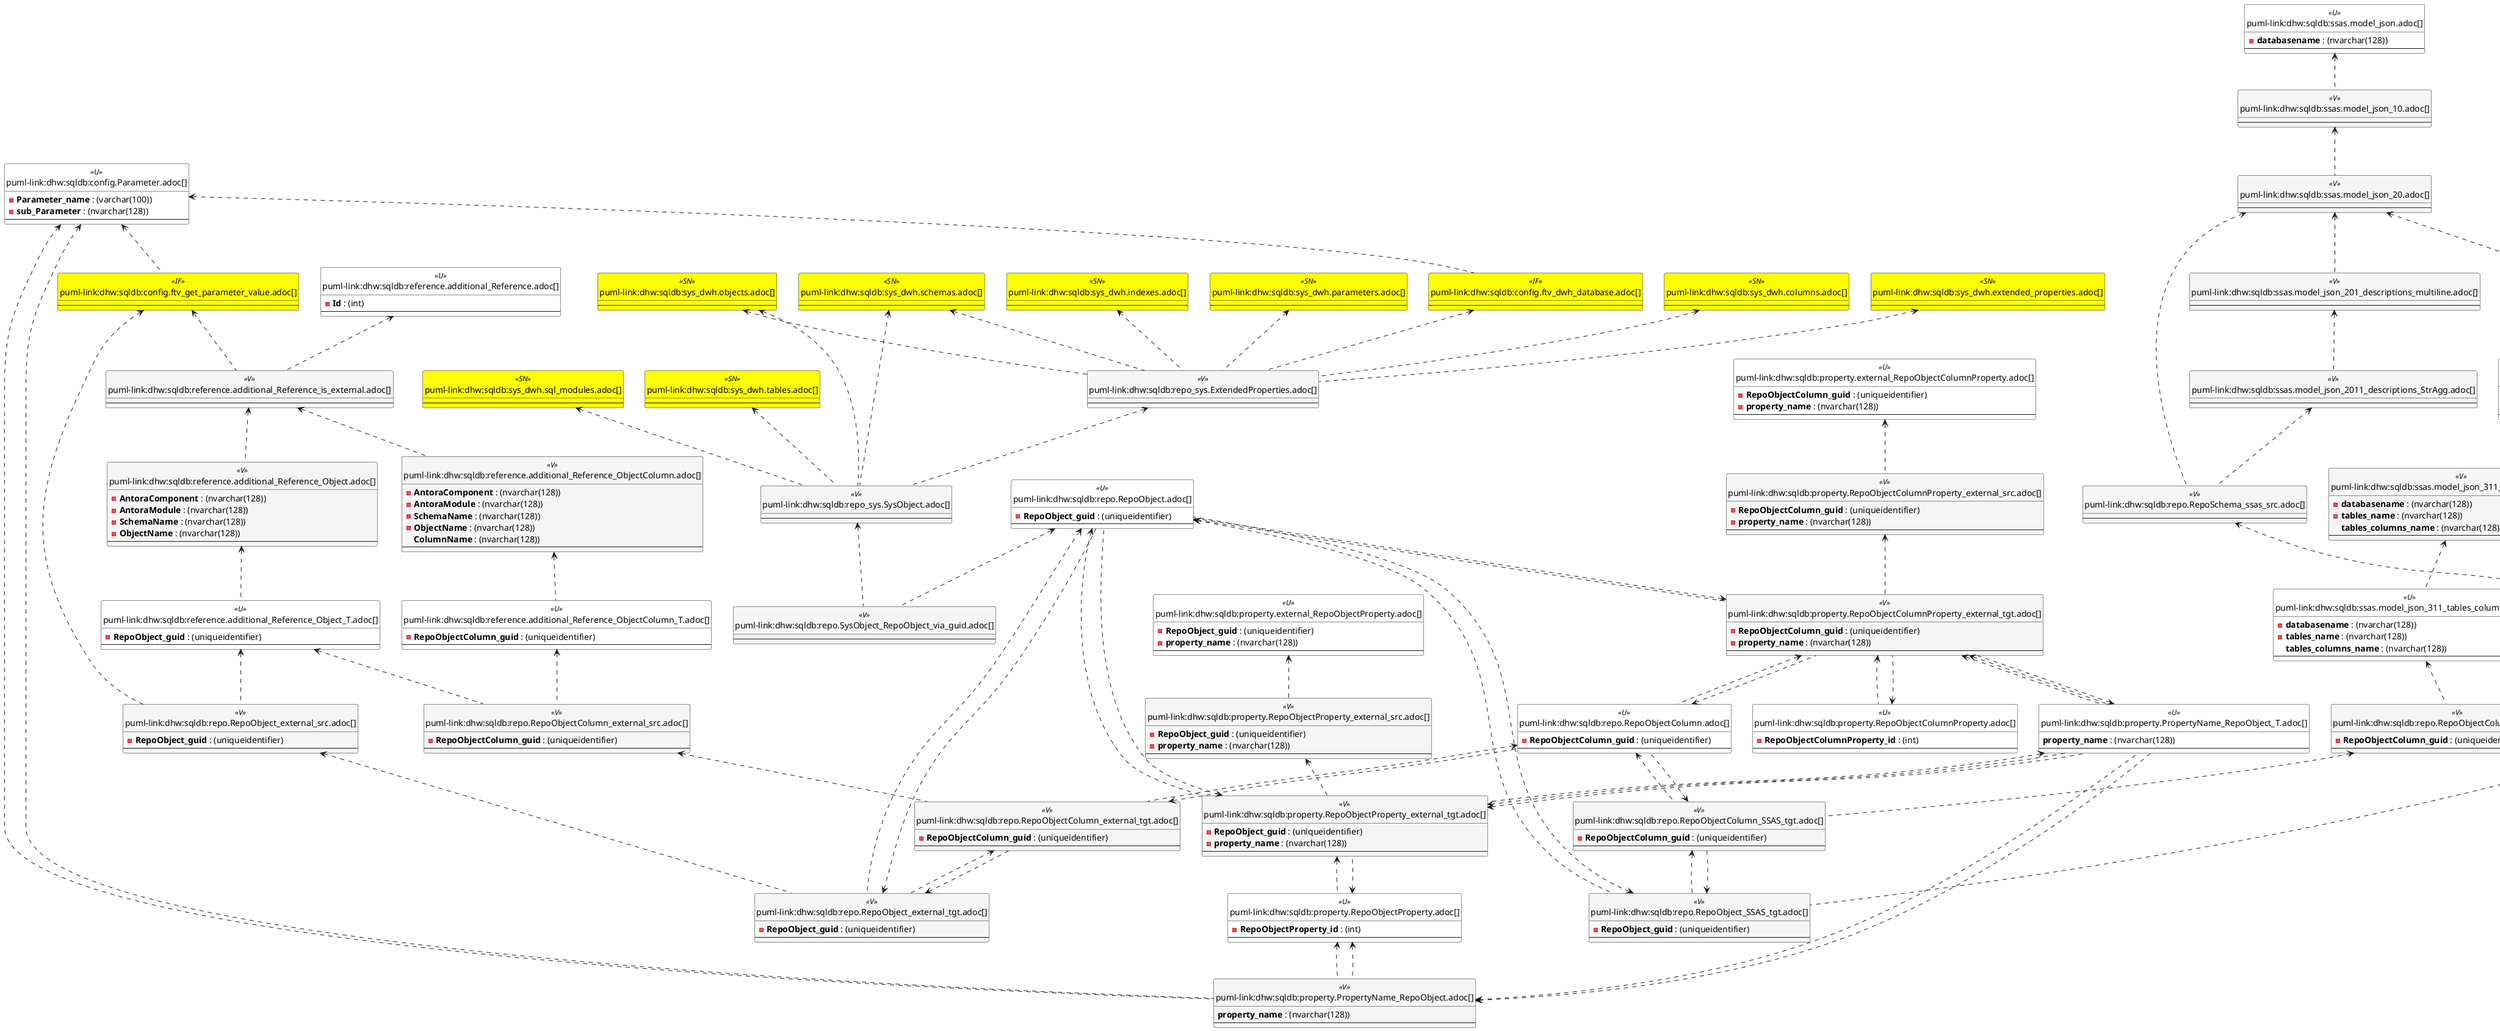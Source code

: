 @startuml
'Left to right direction
top to bottom direction
hide circle
'avoide "." issues:
set namespaceSeparator none


skinparam class {
  BackgroundColor White
  BackgroundColor<<FN>> Yellow
  BackgroundColor<<FS>> Yellow
  BackgroundColor<<FT>> LightGray
  BackgroundColor<<IF>> Yellow
  BackgroundColor<<IS>> Yellow
  BackgroundColor<<P>> Aqua
  BackgroundColor<<PC>> Aqua
  BackgroundColor<<SN>> Yellow
  BackgroundColor<<SO>> SlateBlue
  BackgroundColor<<TF>> LightGray
  BackgroundColor<<TR>> Tomato
  BackgroundColor<<U>> White
  BackgroundColor<<V>> WhiteSmoke
  BackgroundColor<<X>> Aqua
  BackgroundColor<<external>> AliceBlue
}


entity "puml-link:dhw:sqldb:config.ftv_dwh_database.adoc[]" as config.ftv_dwh_database << IF >> {
  --
}

entity "puml-link:dhw:sqldb:config.ftv_get_parameter_value.adoc[]" as config.ftv_get_parameter_value << IF >> {
  --
}

entity "puml-link:dhw:sqldb:config.Parameter.adoc[]" as config.Parameter << U >> {
  - **Parameter_name** : (varchar(100))
  - **sub_Parameter** : (nvarchar(128))
  --
}

entity "puml-link:dhw:sqldb:property.external_RepoObjectColumnProperty.adoc[]" as property.external_RepoObjectColumnProperty << U >> {
  - **RepoObjectColumn_guid** : (uniqueidentifier)
  - **property_name** : (nvarchar(128))
  --
}

entity "puml-link:dhw:sqldb:property.external_RepoObjectProperty.adoc[]" as property.external_RepoObjectProperty << U >> {
  - **RepoObject_guid** : (uniqueidentifier)
  - **property_name** : (nvarchar(128))
  --
}

entity "puml-link:dhw:sqldb:property.PropertyName_RepoObject.adoc[]" as property.PropertyName_RepoObject << V >> {
  **property_name** : (nvarchar(128))
  --
}

entity "puml-link:dhw:sqldb:property.PropertyName_RepoObject_T.adoc[]" as property.PropertyName_RepoObject_T << U >> {
  **property_name** : (nvarchar(128))
  --
}

entity "puml-link:dhw:sqldb:property.RepoObjectColumnProperty.adoc[]" as property.RepoObjectColumnProperty << U >> {
  - **RepoObjectColumnProperty_id** : (int)
  --
}

entity "puml-link:dhw:sqldb:property.RepoObjectColumnProperty_external_src.adoc[]" as property.RepoObjectColumnProperty_external_src << V >> {
  - **RepoObjectColumn_guid** : (uniqueidentifier)
  - **property_name** : (nvarchar(128))
  --
}

entity "puml-link:dhw:sqldb:property.RepoObjectColumnProperty_external_tgt.adoc[]" as property.RepoObjectColumnProperty_external_tgt << V >> {
  - **RepoObjectColumn_guid** : (uniqueidentifier)
  - **property_name** : (nvarchar(128))
  --
}

entity "puml-link:dhw:sqldb:property.RepoObjectProperty.adoc[]" as property.RepoObjectProperty << U >> {
  - **RepoObjectProperty_id** : (int)
  --
}

entity "puml-link:dhw:sqldb:property.RepoObjectProperty_external_src.adoc[]" as property.RepoObjectProperty_external_src << V >> {
  - **RepoObject_guid** : (uniqueidentifier)
  - **property_name** : (nvarchar(128))
  --
}

entity "puml-link:dhw:sqldb:property.RepoObjectProperty_external_tgt.adoc[]" as property.RepoObjectProperty_external_tgt << V >> {
  - **RepoObject_guid** : (uniqueidentifier)
  - **property_name** : (nvarchar(128))
  --
}

entity "puml-link:dhw:sqldb:reference.additional_Reference.adoc[]" as reference.additional_Reference << U >> {
  - **Id** : (int)
  --
}

entity "puml-link:dhw:sqldb:reference.additional_Reference_is_external.adoc[]" as reference.additional_Reference_is_external << V >> {
  --
}

entity "puml-link:dhw:sqldb:reference.additional_Reference_Object.adoc[]" as reference.additional_Reference_Object << V >> {
  - **AntoraComponent** : (nvarchar(128))
  - **AntoraModule** : (nvarchar(128))
  - **SchemaName** : (nvarchar(128))
  - **ObjectName** : (nvarchar(128))
  --
}

entity "puml-link:dhw:sqldb:reference.additional_Reference_Object_T.adoc[]" as reference.additional_Reference_Object_T << U >> {
  - **RepoObject_guid** : (uniqueidentifier)
  --
}

entity "puml-link:dhw:sqldb:reference.additional_Reference_ObjectColumn.adoc[]" as reference.additional_Reference_ObjectColumn << V >> {
  - **AntoraComponent** : (nvarchar(128))
  - **AntoraModule** : (nvarchar(128))
  - **SchemaName** : (nvarchar(128))
  - **ObjectName** : (nvarchar(128))
  **ColumnName** : (nvarchar(128))
  --
}

entity "puml-link:dhw:sqldb:reference.additional_Reference_ObjectColumn_T.adoc[]" as reference.additional_Reference_ObjectColumn_T << U >> {
  - **RepoObjectColumn_guid** : (uniqueidentifier)
  --
}

entity "puml-link:dhw:sqldb:repo.RepoObject.adoc[]" as repo.RepoObject << U >> {
  - **RepoObject_guid** : (uniqueidentifier)
  --
}

entity "puml-link:dhw:sqldb:repo.RepoObject_external_src.adoc[]" as repo.RepoObject_external_src << V >> {
  - **RepoObject_guid** : (uniqueidentifier)
  --
}

entity "puml-link:dhw:sqldb:repo.RepoObject_external_tgt.adoc[]" as repo.RepoObject_external_tgt << V >> {
  - **RepoObject_guid** : (uniqueidentifier)
  --
}

entity "puml-link:dhw:sqldb:repo.RepoObject_SSAS_src.adoc[]" as repo.RepoObject_SSAS_src << V >> {
  - **RepoObject_guid** : (uniqueidentifier)
  --
}

entity "puml-link:dhw:sqldb:repo.RepoObject_SSAS_tgt.adoc[]" as repo.RepoObject_SSAS_tgt << V >> {
  - **RepoObject_guid** : (uniqueidentifier)
  --
}

entity "puml-link:dhw:sqldb:repo.RepoObjectColumn.adoc[]" as repo.RepoObjectColumn << U >> {
  - **RepoObjectColumn_guid** : (uniqueidentifier)
  --
}

entity "puml-link:dhw:sqldb:repo.RepoObjectColumn_external_src.adoc[]" as repo.RepoObjectColumn_external_src << V >> {
  - **RepoObjectColumn_guid** : (uniqueidentifier)
  --
}

entity "puml-link:dhw:sqldb:repo.RepoObjectColumn_external_tgt.adoc[]" as repo.RepoObjectColumn_external_tgt << V >> {
  - **RepoObjectColumn_guid** : (uniqueidentifier)
  --
}

entity "puml-link:dhw:sqldb:repo.RepoObjectColumn_SSAS_src.adoc[]" as repo.RepoObjectColumn_SSAS_src << V >> {
  - **RepoObjectColumn_guid** : (uniqueidentifier)
  --
}

entity "puml-link:dhw:sqldb:repo.RepoObjectColumn_SSAS_tgt.adoc[]" as repo.RepoObjectColumn_SSAS_tgt << V >> {
  - **RepoObjectColumn_guid** : (uniqueidentifier)
  --
}

entity "puml-link:dhw:sqldb:repo.RepoSchema.adoc[]" as repo.RepoSchema << U >> {
  - **RepoSchema_guid** : (uniqueidentifier)
  --
}

entity "puml-link:dhw:sqldb:repo.RepoSchema_ssas_src.adoc[]" as repo.RepoSchema_ssas_src << V >> {
  --
}

entity "puml-link:dhw:sqldb:repo.RepoSchema_ssas_tgt.adoc[]" as repo.RepoSchema_ssas_tgt << V >> {
  - **RepoSchema_guid** : (uniqueidentifier)
  --
}

entity "puml-link:dhw:sqldb:repo.SysObject_RepoObject_via_guid.adoc[]" as repo.SysObject_RepoObject_via_guid << V >> {
  --
}

entity "puml-link:dhw:sqldb:repo_sys.ExtendedProperties.adoc[]" as repo_sys.ExtendedProperties << V >> {
  --
}

entity "puml-link:dhw:sqldb:repo_sys.SysObject.adoc[]" as repo_sys.SysObject << V >> {
  --
}

entity "puml-link:dhw:sqldb:ssas.model_json.adoc[]" as ssas.model_json << U >> {
  - **databasename** : (nvarchar(128))
  --
}

entity "puml-link:dhw:sqldb:ssas.model_json_10.adoc[]" as ssas.model_json_10 << V >> {
  --
}

entity "puml-link:dhw:sqldb:ssas.model_json_20.adoc[]" as ssas.model_json_20 << V >> {
  --
}

entity "puml-link:dhw:sqldb:ssas.model_json_201_descriptions_multiline.adoc[]" as ssas.model_json_201_descriptions_multiline << V >> {
  --
}

entity "puml-link:dhw:sqldb:ssas.model_json_2011_descriptions_StrAgg.adoc[]" as ssas.model_json_2011_descriptions_StrAgg << V >> {
  --
}

entity "puml-link:dhw:sqldb:ssas.model_json_31_tables.adoc[]" as ssas.model_json_31_tables << V >> {
  - **databasename** : (nvarchar(128))
  **tables_name** : (nvarchar(128))
  --
}

entity "puml-link:dhw:sqldb:ssas.model_json_31_tables_T.adoc[]" as ssas.model_json_31_tables_T << U >> {
  - **databasename** : (nvarchar(128))
  **tables_name** : (nvarchar(128))
  --
}

entity "puml-link:dhw:sqldb:ssas.model_json_311_tables_columns.adoc[]" as ssas.model_json_311_tables_columns << V >> {
  - **databasename** : (nvarchar(128))
  - **tables_name** : (nvarchar(128))
  **tables_columns_name** : (nvarchar(128))
  --
}

entity "puml-link:dhw:sqldb:ssas.model_json_311_tables_columns_T.adoc[]" as ssas.model_json_311_tables_columns_T << U >> {
  - **databasename** : (nvarchar(128))
  - **tables_name** : (nvarchar(128))
  **tables_columns_name** : (nvarchar(128))
  --
}

entity "puml-link:dhw:sqldb:sys_dwh.columns.adoc[]" as sys_dwh.columns << SN >> {
  --
}

entity "puml-link:dhw:sqldb:sys_dwh.extended_properties.adoc[]" as sys_dwh.extended_properties << SN >> {
  --
}

entity "puml-link:dhw:sqldb:sys_dwh.indexes.adoc[]" as sys_dwh.indexes << SN >> {
  --
}

entity "puml-link:dhw:sqldb:sys_dwh.objects.adoc[]" as sys_dwh.objects << SN >> {
  --
}

entity "puml-link:dhw:sqldb:sys_dwh.parameters.adoc[]" as sys_dwh.parameters << SN >> {
  --
}

entity "puml-link:dhw:sqldb:sys_dwh.schemas.adoc[]" as sys_dwh.schemas << SN >> {
  --
}

entity "puml-link:dhw:sqldb:sys_dwh.sql_modules.adoc[]" as sys_dwh.sql_modules << SN >> {
  --
}

entity "puml-link:dhw:sqldb:sys_dwh.tables.adoc[]" as sys_dwh.tables << SN >> {
  --
}

config.ftv_dwh_database <.. repo_sys.ExtendedProperties
config.ftv_get_parameter_value <.. repo.RepoObject_external_src
config.ftv_get_parameter_value <.. reference.additional_Reference_is_external
config.Parameter <.. property.PropertyName_RepoObject
config.Parameter <.. property.PropertyName_RepoObject
config.Parameter <.. config.ftv_get_parameter_value
config.Parameter <.. config.ftv_dwh_database
property.external_RepoObjectColumnProperty <.. property.RepoObjectColumnProperty_external_src
property.external_RepoObjectProperty <.. property.RepoObjectProperty_external_src
property.PropertyName_RepoObject <.. property.PropertyName_RepoObject_T
property.PropertyName_RepoObject <.. property.PropertyName_RepoObject_T
property.PropertyName_RepoObject_T <.. property.RepoObjectProperty_external_tgt
property.PropertyName_RepoObject_T <.. property.RepoObjectColumnProperty_external_tgt
property.RepoObjectColumnProperty <.. property.RepoObjectColumnProperty_external_tgt
property.RepoObjectColumnProperty_external_src <.. property.RepoObjectColumnProperty_external_tgt
property.RepoObjectColumnProperty_external_tgt <.. repo.RepoObject
property.RepoObjectColumnProperty_external_tgt <.. property.RepoObjectColumnProperty
property.RepoObjectColumnProperty_external_tgt <.. repo.RepoObjectColumn
property.RepoObjectColumnProperty_external_tgt <.. property.PropertyName_RepoObject_T
property.RepoObjectColumnProperty_external_tgt <.. property.PropertyName_RepoObject_T
property.RepoObjectProperty <.. property.PropertyName_RepoObject
property.RepoObjectProperty <.. property.PropertyName_RepoObject
property.RepoObjectProperty <.. property.RepoObjectProperty_external_tgt
property.RepoObjectProperty_external_src <.. property.RepoObjectProperty_external_tgt
property.RepoObjectProperty_external_tgt <.. repo.RepoObject
property.RepoObjectProperty_external_tgt <.. property.RepoObjectProperty
property.RepoObjectProperty_external_tgt <.. property.PropertyName_RepoObject_T
property.RepoObjectProperty_external_tgt <.. property.PropertyName_RepoObject_T
reference.additional_Reference <.. reference.additional_Reference_is_external
reference.additional_Reference_is_external <.. reference.additional_Reference_ObjectColumn
reference.additional_Reference_is_external <.. reference.additional_Reference_Object
reference.additional_Reference_Object <.. reference.additional_Reference_Object_T
reference.additional_Reference_Object_T <.. repo.RepoObjectColumn_external_src
reference.additional_Reference_Object_T <.. repo.RepoObject_external_src
reference.additional_Reference_ObjectColumn <.. reference.additional_Reference_ObjectColumn_T
reference.additional_Reference_ObjectColumn_T <.. repo.RepoObjectColumn_external_src
repo.RepoObject <.. repo.SysObject_RepoObject_via_guid
repo.RepoObject <.. repo.RepoObject_SSAS_tgt
repo.RepoObject <.. repo.RepoObject_external_tgt
repo.RepoObject <.. property.RepoObjectProperty_external_tgt
repo.RepoObject <.. property.RepoObjectColumnProperty_external_tgt
repo.RepoObject_external_src <.. repo.RepoObject_external_tgt
repo.RepoObject_external_tgt <.. repo.RepoObject
repo.RepoObject_external_tgt <.. repo.RepoObjectColumn_external_tgt
repo.RepoObject_SSAS_src <.. repo.RepoObject_SSAS_tgt
repo.RepoObject_SSAS_tgt <.. repo.RepoObject
repo.RepoObject_SSAS_tgt <.. repo.RepoObjectColumn_SSAS_tgt
repo.RepoObjectColumn <.. repo.RepoObjectColumn_SSAS_tgt
repo.RepoObjectColumn <.. repo.RepoObjectColumn_external_tgt
repo.RepoObjectColumn <.. property.RepoObjectColumnProperty_external_tgt
repo.RepoObjectColumn_external_src <.. repo.RepoObjectColumn_external_tgt
repo.RepoObjectColumn_external_tgt <.. repo.RepoObject_external_tgt
repo.RepoObjectColumn_external_tgt <.. repo.RepoObjectColumn
repo.RepoObjectColumn_SSAS_src <.. repo.RepoObjectColumn_SSAS_tgt
repo.RepoObjectColumn_SSAS_tgt <.. repo.RepoObjectColumn
repo.RepoObjectColumn_SSAS_tgt <.. repo.RepoObject_SSAS_tgt
repo.RepoSchema <.. repo.RepoObject_SSAS_src
repo.RepoSchema <.. repo.RepoSchema_ssas_tgt
repo.RepoSchema_ssas_src <.. repo.RepoSchema_ssas_tgt
repo.RepoSchema_ssas_tgt <.. repo.RepoSchema
repo_sys.ExtendedProperties <.. repo_sys.SysObject
repo_sys.SysObject <.. repo.SysObject_RepoObject_via_guid
ssas.model_json <.. ssas.model_json_10
ssas.model_json_10 <.. ssas.model_json_20
ssas.model_json_20 <.. repo.RepoSchema_ssas_src
ssas.model_json_20 <.. ssas.model_json_31_tables
ssas.model_json_20 <.. ssas.model_json_201_descriptions_multiline
ssas.model_json_201_descriptions_multiline <.. ssas.model_json_2011_descriptions_StrAgg
ssas.model_json_2011_descriptions_StrAgg <.. repo.RepoSchema_ssas_src
ssas.model_json_31_tables <.. ssas.model_json_31_tables_T
ssas.model_json_31_tables_T <.. ssas.model_json_311_tables_columns
ssas.model_json_31_tables_T <.. repo.RepoObject_SSAS_src
ssas.model_json_311_tables_columns <.. ssas.model_json_311_tables_columns_T
ssas.model_json_311_tables_columns_T <.. repo.RepoObjectColumn_SSAS_src
sys_dwh.columns <.. repo_sys.ExtendedProperties
sys_dwh.extended_properties <.. repo_sys.ExtendedProperties
sys_dwh.indexes <.. repo_sys.ExtendedProperties
sys_dwh.objects <.. repo_sys.ExtendedProperties
sys_dwh.objects <.. repo_sys.SysObject
sys_dwh.parameters <.. repo_sys.ExtendedProperties
sys_dwh.schemas <.. repo_sys.ExtendedProperties
sys_dwh.schemas <.. repo_sys.SysObject
sys_dwh.sql_modules <.. repo_sys.SysObject
sys_dwh.tables <.. repo_sys.SysObject
@enduml

